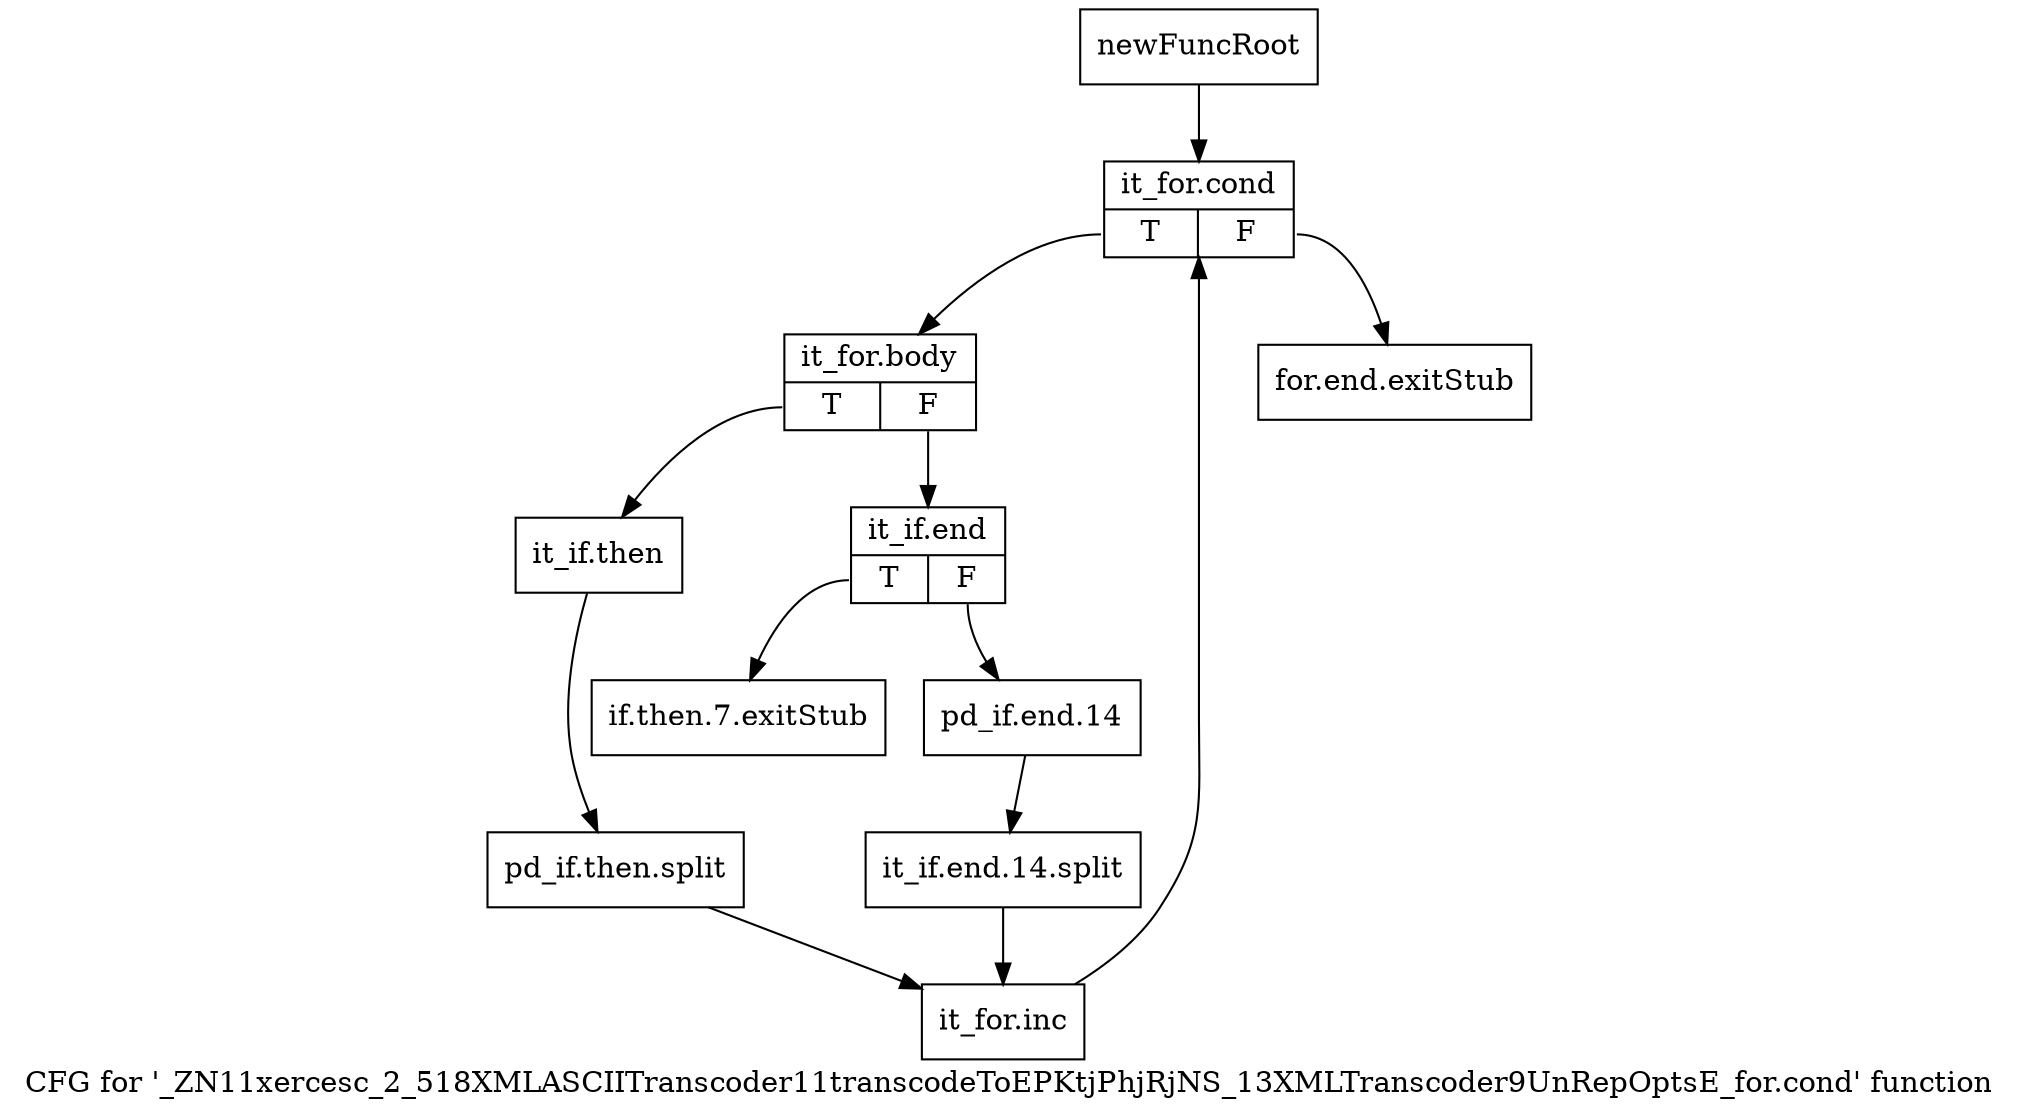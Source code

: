 digraph "CFG for '_ZN11xercesc_2_518XMLASCIITranscoder11transcodeToEPKtjPhjRjNS_13XMLTranscoder9UnRepOptsE_for.cond' function" {
	label="CFG for '_ZN11xercesc_2_518XMLASCIITranscoder11transcodeToEPKtjPhjRjNS_13XMLTranscoder9UnRepOptsE_for.cond' function";

	Node0x9adf5a0 [shape=record,label="{newFuncRoot}"];
	Node0x9adf5a0 -> Node0x9adf690;
	Node0x9adf5f0 [shape=record,label="{for.end.exitStub}"];
	Node0x9adf640 [shape=record,label="{if.then.7.exitStub}"];
	Node0x9adf690 [shape=record,label="{it_for.cond|{<s0>T|<s1>F}}"];
	Node0x9adf690:s0 -> Node0x9adf6e0;
	Node0x9adf690:s1 -> Node0x9adf5f0;
	Node0x9adf6e0 [shape=record,label="{it_for.body|{<s0>T|<s1>F}}"];
	Node0x9adf6e0:s0 -> Node0x9adf7d0;
	Node0x9adf6e0:s1 -> Node0x9adf730;
	Node0x9adf730 [shape=record,label="{it_if.end|{<s0>T|<s1>F}}"];
	Node0x9adf730:s0 -> Node0x9adf640;
	Node0x9adf730:s1 -> Node0x9adf780;
	Node0x9adf780 [shape=record,label="{pd_if.end.14}"];
	Node0x9adf780 -> Node0xcf23d20;
	Node0xcf23d20 [shape=record,label="{it_if.end.14.split}"];
	Node0xcf23d20 -> Node0x9adf820;
	Node0x9adf7d0 [shape=record,label="{it_if.then}"];
	Node0x9adf7d0 -> Node0x9adf390;
	Node0x9adf390 [shape=record,label="{pd_if.then.split}"];
	Node0x9adf390 -> Node0x9adf820;
	Node0x9adf820 [shape=record,label="{it_for.inc}"];
	Node0x9adf820 -> Node0x9adf690;
}
